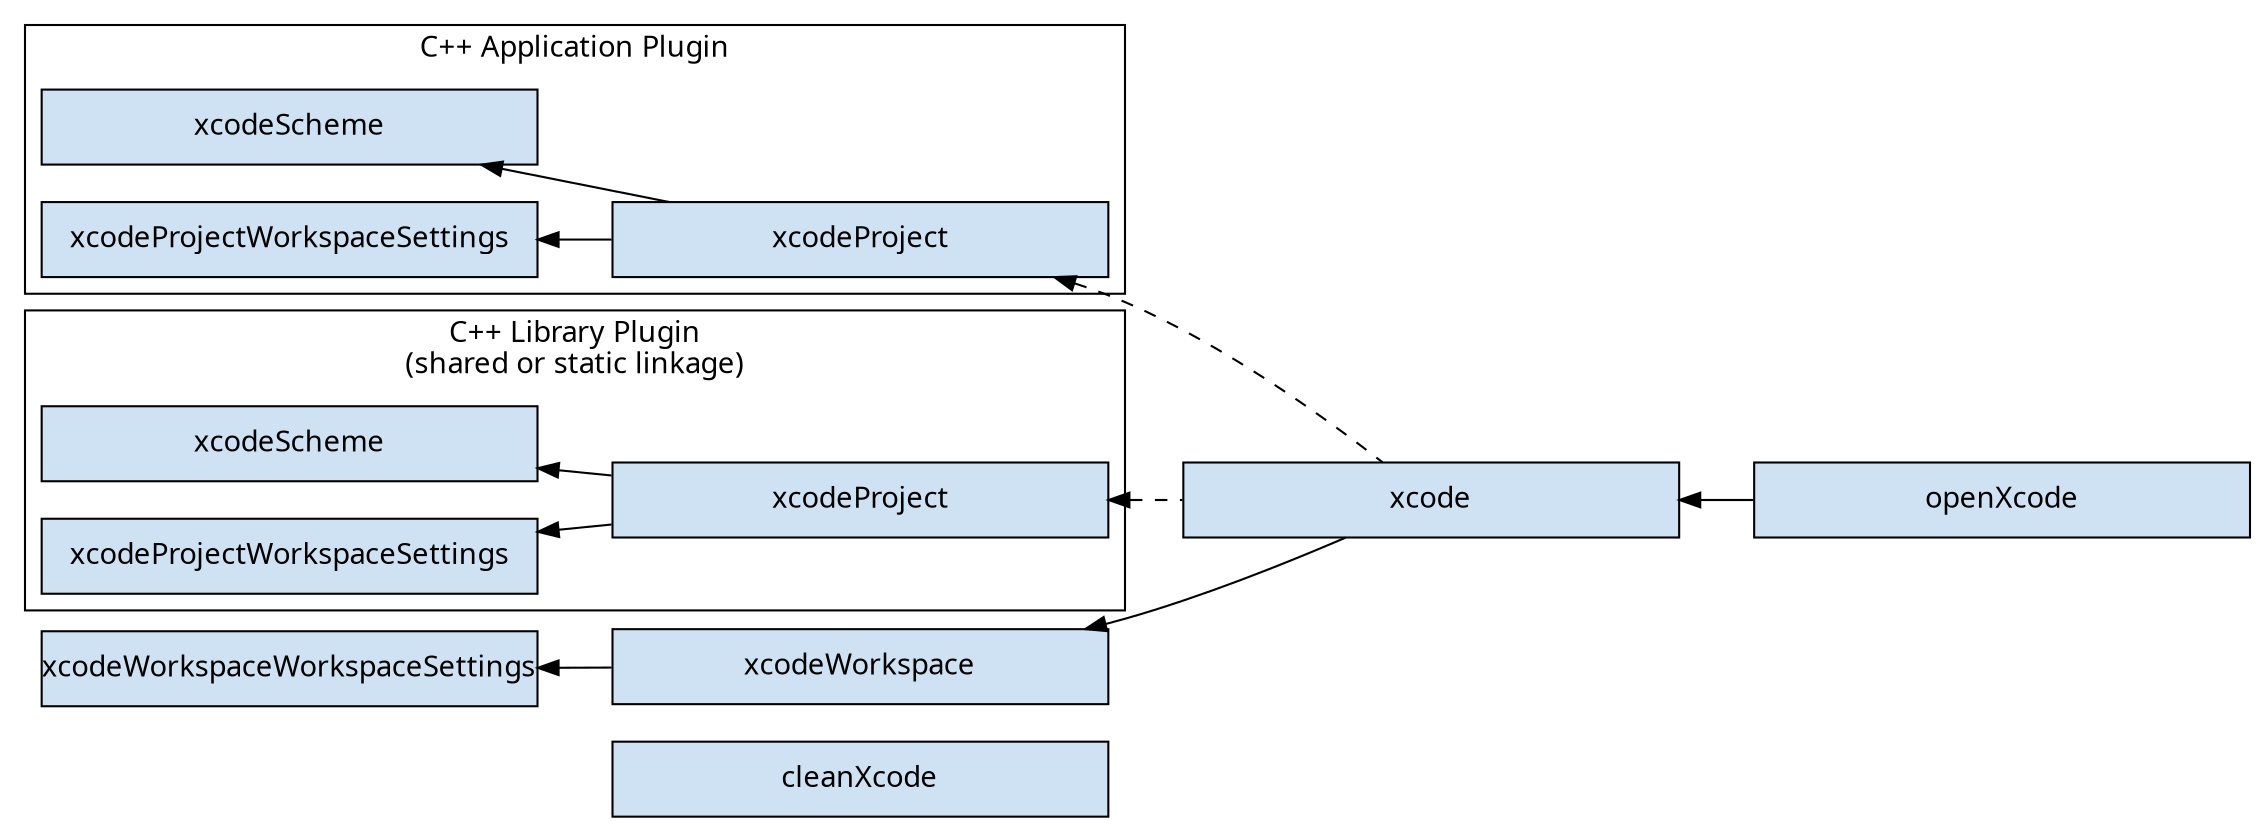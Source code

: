// Copyright 2018 the original author or authors.
//
// Licensed under the Apache License, Version 2.0 (the "License");
// you may not use this file except in compliance with the License.
// You may obtain a copy of the License at
//
//      http://www.apache.org/licenses/LICENSE-2.0
//
// Unless required by applicable law or agreed to in writing, software
// distributed under the License is distributed on an "AS IS" BASIS,
// WITHOUT WARRANTIES OR CONDITIONS OF ANY KIND, either express or implied.
// See the License for the specific language governing permissions and
// limitations under the License.

// dot -Tpng subprojects/docs/src/docs/userguide/img/xcode-task-graph.dot > subprojects/docs/src/docs/userguide/img/xcode-task-graph.png
digraph xcodeTaskGraph {
  graph [ dpi = 100, fontname="Sans"];
  node [fontname = "Sans"];
  edge [fontname = "Sans"];
  node [shape=rectangle, fixedsize=true, width=3.3, height=0.5];
  node [style=filled, fillcolor="#cfe2f3"]
  rankdir=LR

  subgraph cluster_cppApplication {
    label = "C++ Application Plugin"
    color = black

    {cppApplication_xcodeScheme, cppApplication_xcodeProjectWorkspaceSettings} -> cppApplication_xcodeProject [dir=back]

    cppApplication_xcodeScheme[label="xcodeScheme"]
    cppApplication_xcodeProjectWorkspaceSettings[label="xcodeProjectWorkspaceSettings"]
    cppApplication_xcodeProject[label="xcodeProject"]
  }

  subgraph cluster_cppLibrary {
    label = "C++ Library Plugin\n(shared or static linkage)"

    {cppLibrary_xcodeScheme, cppLibrary_xcodeProjectWorkspaceSettings} -> cppLibrary_xcodeProject [dir=back]

    cppLibrary_xcodeScheme[label="xcodeScheme"]
    cppLibrary_xcodeProjectWorkspaceSettings[label="xcodeProjectWorkspaceSettings"]
    cppLibrary_xcodeProject[label="xcodeProject"]
  }

  {cppApplication_xcodeProject, cppLibrary_xcodeProject} -> xcode [dir=back, style=dashed]
  xcodeWorkspaceWorkspaceSettings -> xcodeWorkspace -> xcode -> openXcode [dir=back]

  xcodeWorkspace[label=<xcodeWorkspace>]

  xcodeWorkspace -> cleanXcode [style=invis]
  {rank=same xcodeWorkspace cleanXcode}
}